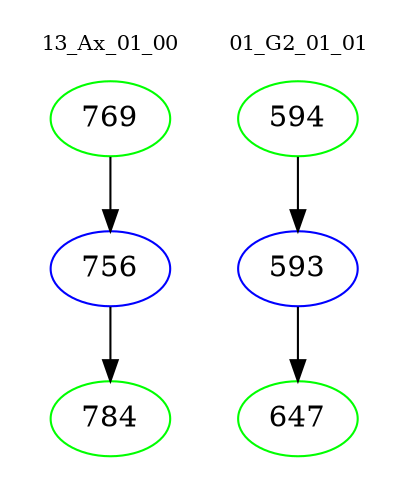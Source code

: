 digraph{
subgraph cluster_0 {
color = white
label = "13_Ax_01_00";
fontsize=10;
T0_769 [label="769", color="green"]
T0_769 -> T0_756 [color="black"]
T0_756 [label="756", color="blue"]
T0_756 -> T0_784 [color="black"]
T0_784 [label="784", color="green"]
}
subgraph cluster_1 {
color = white
label = "01_G2_01_01";
fontsize=10;
T1_594 [label="594", color="green"]
T1_594 -> T1_593 [color="black"]
T1_593 [label="593", color="blue"]
T1_593 -> T1_647 [color="black"]
T1_647 [label="647", color="green"]
}
}
